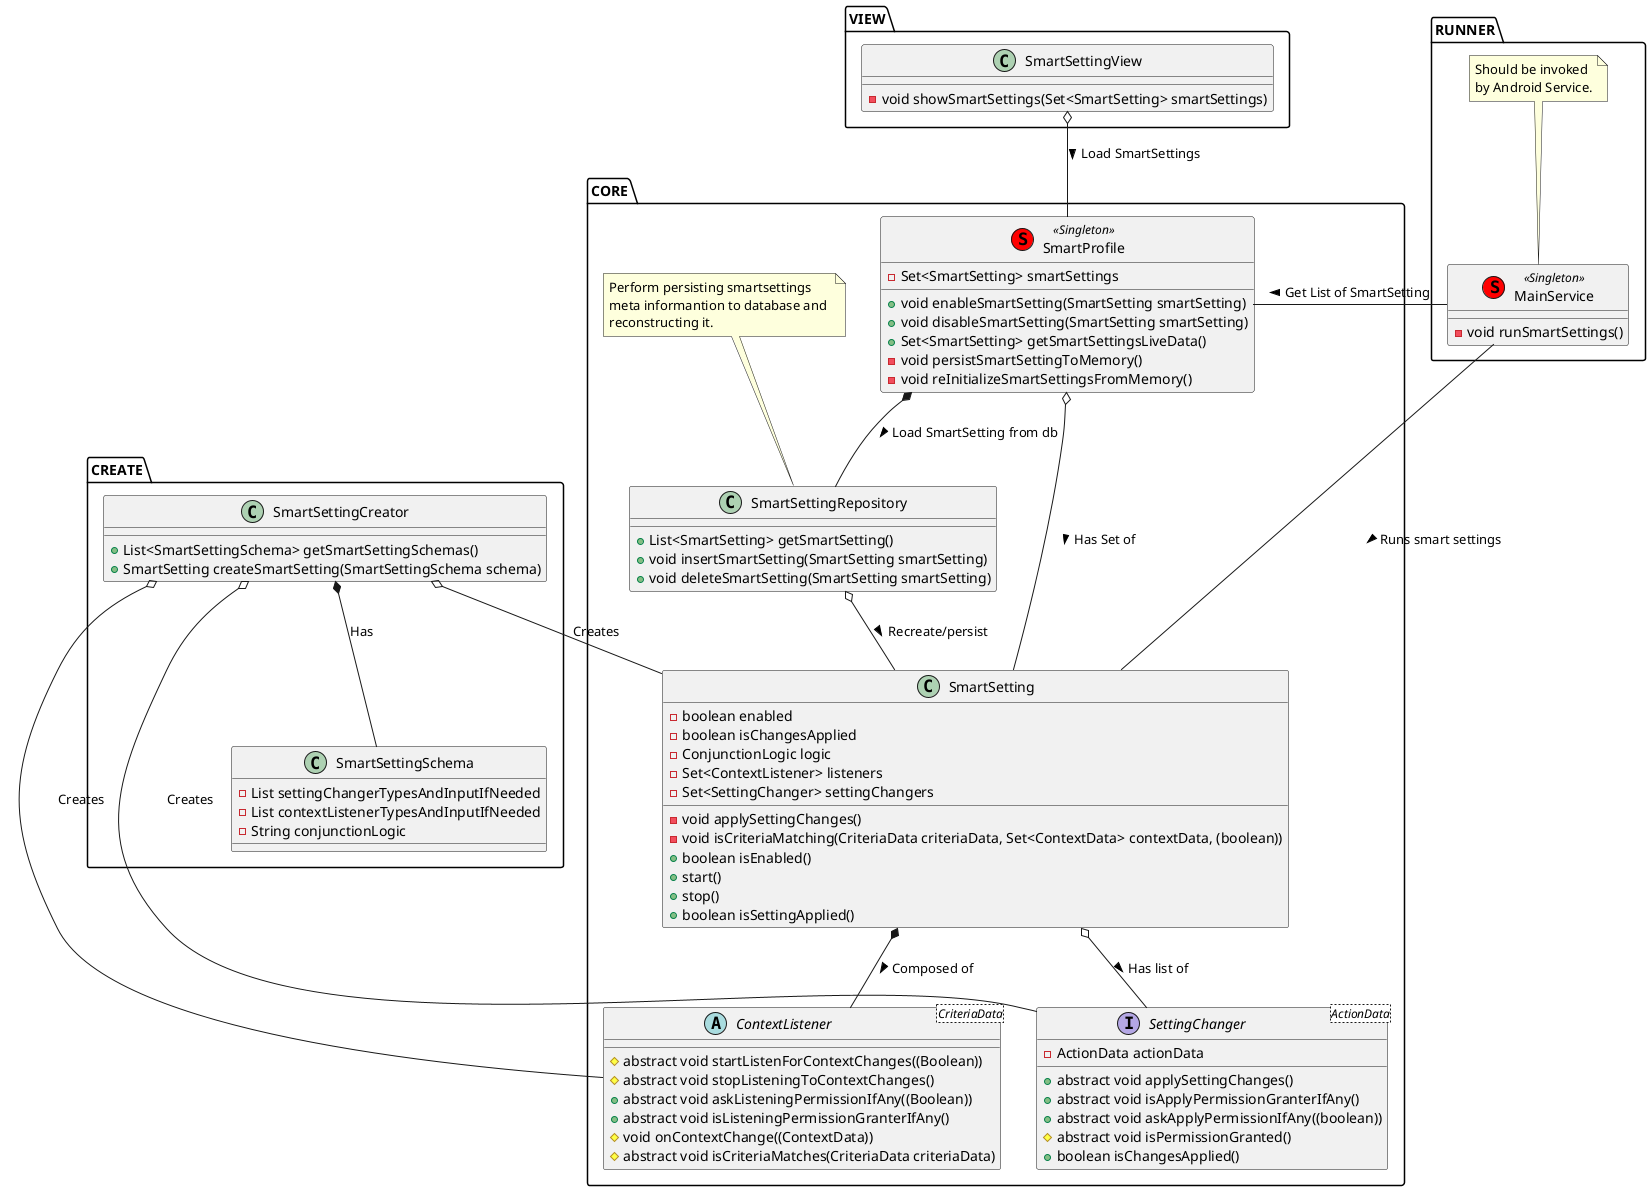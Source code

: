@startuml

package CORE {

abstract class ContextListener<CriteriaData> {
    # abstract void startListenForContextChanges((Boolean))
    # abstract void stopListeningToContextChanges()
    + abstract void askListeningPermissionIfAny((Boolean))
    + abstract void isListeningPermissionGranterIfAny()
    # void onContextChange((ContextData))
    # abstract void isCriteriaMatches(CriteriaData criteriaData)
}

interface SettingChanger<ActionData> {
    - ActionData actionData
    + abstract void applySettingChanges()
    + abstract void isApplyPermissionGranterIfAny()
    + abstract void askApplyPermissionIfAny((boolean))
    # abstract void isPermissionGranted()
    + boolean isChangesApplied()
}

class SmartSetting {
    - boolean enabled
    - boolean isChangesApplied
    - ConjunctionLogic logic
    - Set<ContextListener> listeners
    - Set<SettingChanger> settingChangers
    - void applySettingChanges()
    - void isCriteriaMatching(CriteriaData criteriaData, Set<ContextData> contextData, (boolean))
    + boolean isEnabled()
    + start()
    + stop()
    + boolean isSettingApplied()
}

SmartSetting *-- ContextListener : Composed of >
SmartSetting o-- SettingChanger : Has list of >

class SmartSettingRepository {

    + List<SmartSetting> getSmartSetting()
    + void insertSmartSetting(SmartSetting smartSetting)
    + void deleteSmartSetting(SmartSetting smartSetting)
}

note top of SmartSettingRepository : Perform persisting smartsettings \nmeta informantion to database and \nreconstructing it.

SmartSettingRepository o-- SmartSetting : Recreate/persist >

class SmartProfile <<(S,red) Singleton>> {
    - Set<SmartSetting> smartSettings
    + void enableSmartSetting(SmartSetting smartSetting)
    + void disableSmartSetting(SmartSetting smartSetting)
    + Set<SmartSetting> getSmartSettingsLiveData()
    - void persistSmartSettingToMemory()
    - void reInitializeSmartSettingsFromMemory()
}

SmartProfile o-- SmartSetting : Has Set of >
SmartProfile *-- SmartSettingRepository : Load SmartSetting from db >
}

package RUNNER {

class MainService <<(S,red) Singleton>> {
    - void runSmartSettings()
}

note top of MainService : Should be invoked \nby Android Service.

MainService - SmartSetting : Runs smart settings >
MainService - SmartProfile : Get List of SmartSetting >
}

package VIEW {
    class SmartSettingView {
        - void showSmartSettings(Set<SmartSetting> smartSettings)
    }

    SmartSettingView o-- SmartProfile : Load SmartSettings >
}

package CREATE {

    class SmartSettingSchema {
        - List settingChangerTypesAndInputIfNeeded
        - List contextListenerTypesAndInputIfNeeded
        - String conjunctionLogic
    }

    class SmartSettingCreator {
        + List<SmartSettingSchema> getSmartSettingSchemas()
        + SmartSetting createSmartSetting(SmartSettingSchema schema)
    }

    SmartSettingCreator *-- SmartSettingSchema: Has
    SmartSettingCreator o-- SmartSetting : Creates
    SmartSettingCreator o-- SettingChanger : Creates
    SmartSettingCreator o-- ContextListener : Creates
}

@enduml